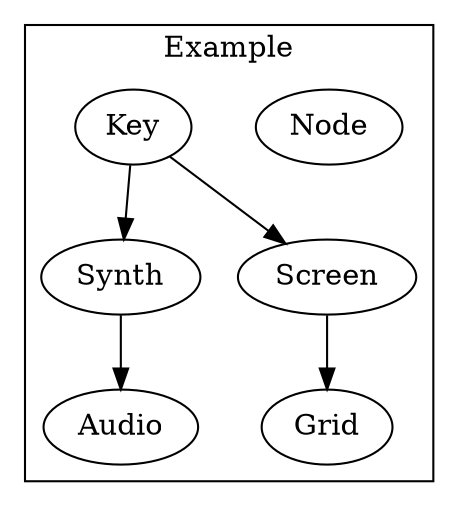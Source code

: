 digraph unix { subgraph cluster_Example_2 { label = "Example"; Node_0 [label="Node"]; Key_1 [label="Key"]; Synth_2 [label="Synth"]; Audio_3 [label="Audio"]; Screen_4 [label="Screen"]; Grid_5 [label="Grid"]; }"Key_1" -> "Synth_2"; "Key_1" -> "Screen_4"; "Synth_2" -> "Audio_3"; "Screen_4" -> "Grid_5"; }